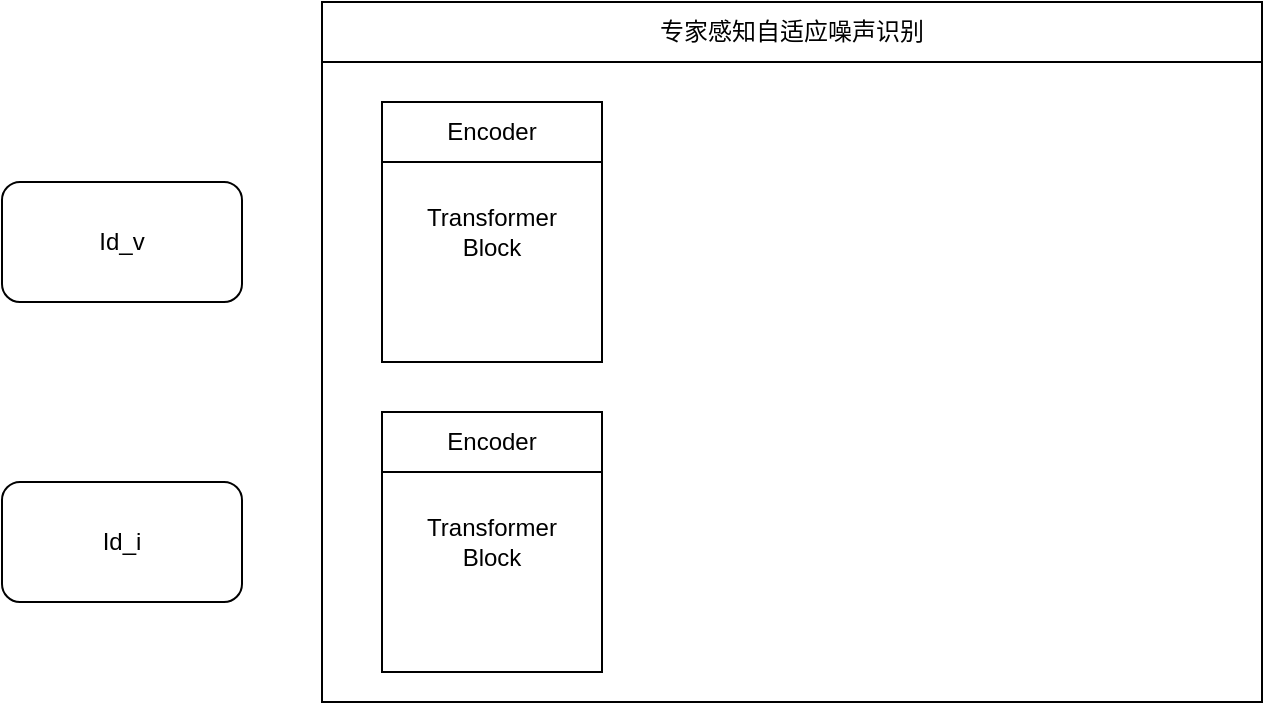 <mxfile version="28.1.1">
  <diagram name="第 1 页" id="RGmQroDqB4q25eG4RAZ-">
    <mxGraphModel dx="815" dy="425" grid="1" gridSize="10" guides="1" tooltips="1" connect="1" arrows="1" fold="1" page="1" pageScale="1" pageWidth="827" pageHeight="1169" math="0" shadow="0">
      <root>
        <mxCell id="0" />
        <mxCell id="1" parent="0" />
        <mxCell id="-YEli1nWcmMKRqae06TI-6" value="Id_v" style="rounded=1;whiteSpace=wrap;html=1;" vertex="1" parent="1">
          <mxGeometry x="50" y="90" width="120" height="60" as="geometry" />
        </mxCell>
        <mxCell id="-YEli1nWcmMKRqae06TI-7" value="Id_i" style="rounded=1;whiteSpace=wrap;html=1;" vertex="1" parent="1">
          <mxGeometry x="50" y="240" width="120" height="60" as="geometry" />
        </mxCell>
        <mxCell id="-YEli1nWcmMKRqae06TI-8" value="" style="rounded=0;whiteSpace=wrap;html=1;" vertex="1" parent="1">
          <mxGeometry x="210" width="470" height="350" as="geometry" />
        </mxCell>
        <mxCell id="-YEli1nWcmMKRqae06TI-9" value="专家感知自适应噪声识别" style="rounded=0;whiteSpace=wrap;html=1;" vertex="1" parent="1">
          <mxGeometry x="210" width="470" height="30" as="geometry" />
        </mxCell>
        <mxCell id="-YEli1nWcmMKRqae06TI-10" value="Transformer&lt;br&gt;Block" style="rounded=0;whiteSpace=wrap;html=1;" vertex="1" parent="1">
          <mxGeometry x="240" y="50" width="110" height="130" as="geometry" />
        </mxCell>
        <mxCell id="-YEli1nWcmMKRqae06TI-11" value="Encoder" style="rounded=0;whiteSpace=wrap;html=1;" vertex="1" parent="1">
          <mxGeometry x="240" y="50" width="110" height="30" as="geometry" />
        </mxCell>
        <mxCell id="-YEli1nWcmMKRqae06TI-12" value="Transformer&lt;br&gt;Block" style="rounded=0;whiteSpace=wrap;html=1;" vertex="1" parent="1">
          <mxGeometry x="240" y="205" width="110" height="130" as="geometry" />
        </mxCell>
        <mxCell id="-YEli1nWcmMKRqae06TI-13" value="Encoder" style="rounded=0;whiteSpace=wrap;html=1;" vertex="1" parent="1">
          <mxGeometry x="240" y="205" width="110" height="30" as="geometry" />
        </mxCell>
      </root>
    </mxGraphModel>
  </diagram>
</mxfile>
